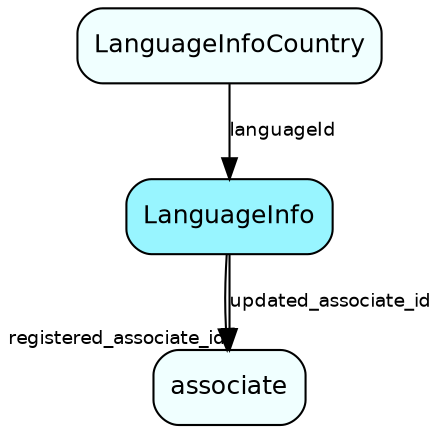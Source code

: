 digraph LanguageInfo  {
node [shape = box style="rounded, filled" fontname = "Helvetica" fontsize = "12" ]
edge [fontname = "Helvetica" fontsize = "9"]

LanguageInfo[fillcolor = "cadetblue1"]
associate[fillcolor = "azure1"]
LanguageInfoCountry[fillcolor = "azure1"]
LanguageInfo -> associate [headlabel = "registered_associate_id"]
LanguageInfo -> associate [label = "updated_associate_id"]
LanguageInfoCountry -> LanguageInfo [label = "languageId"]
}
